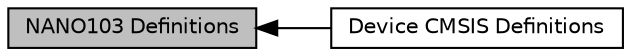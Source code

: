 digraph "NANO103 Definitions"
{
  edge [fontname="Helvetica",fontsize="10",labelfontname="Helvetica",labelfontsize="10"];
  node [fontname="Helvetica",fontsize="10",shape=box];
  rankdir=LR;
  Node2 [label="Device CMSIS Definitions",height=0.2,width=0.4,color="black", fillcolor="white", style="filled",URL="$d3/d7a/group___n_a_n_o103___c_m_s_i_s.html",tooltip=" "];
  Node1 [label="NANO103 Definitions",height=0.2,width=0.4,color="black", fillcolor="grey75", style="filled", fontcolor="black",tooltip=" "];
  Node1->Node2 [shape=plaintext, dir="back", style="solid"];
}
